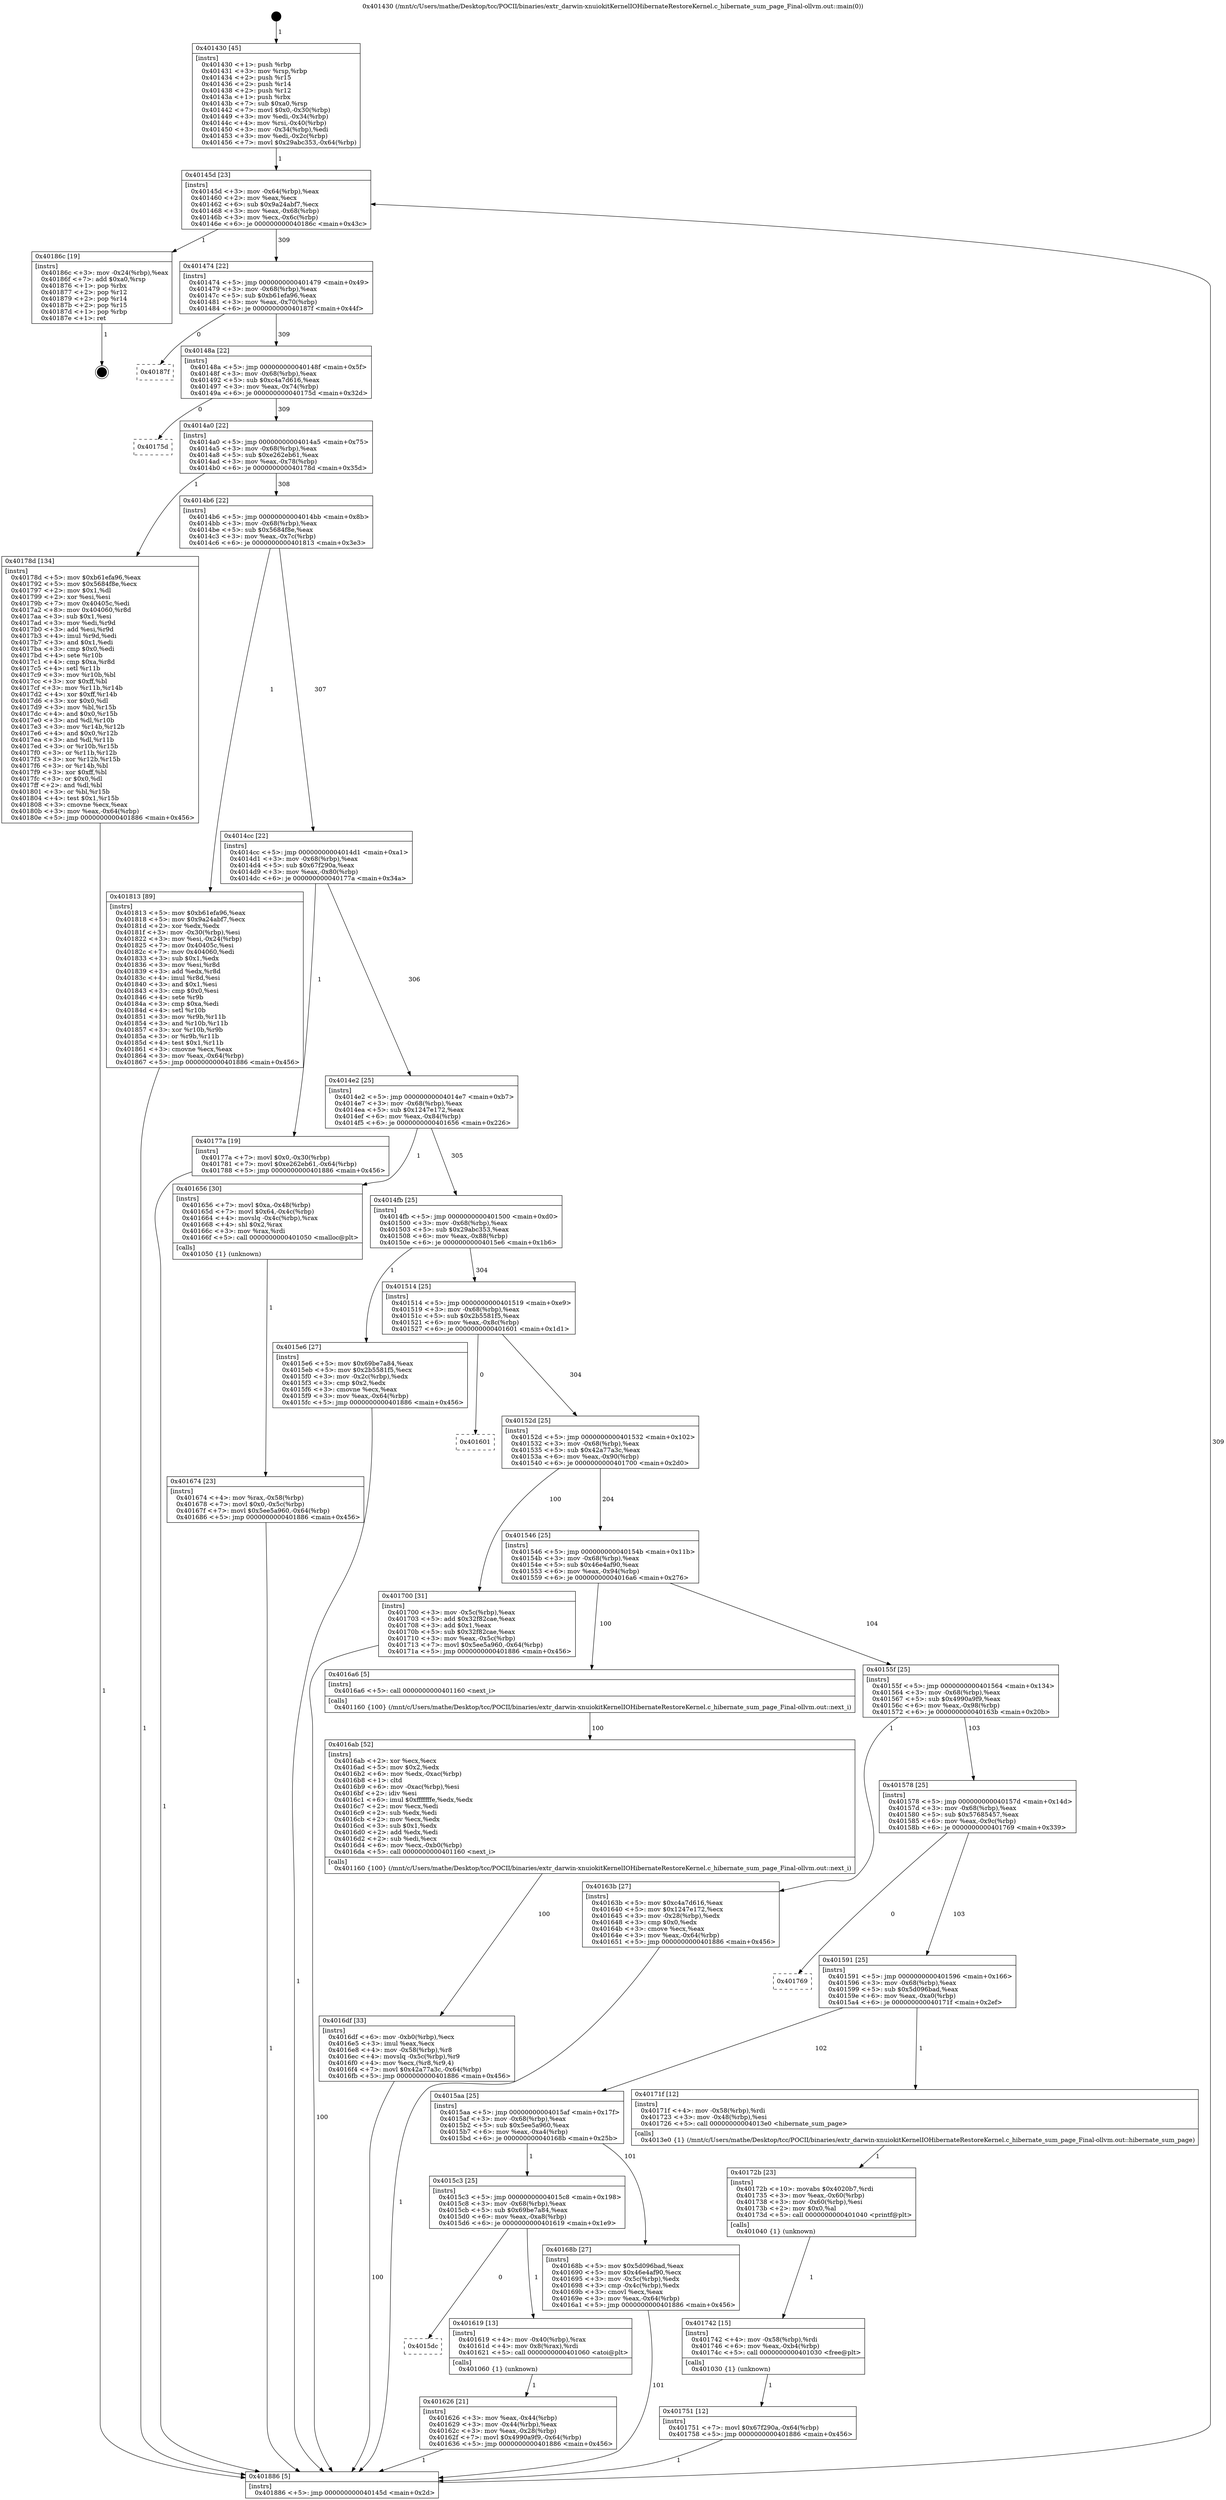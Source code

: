 digraph "0x401430" {
  label = "0x401430 (/mnt/c/Users/mathe/Desktop/tcc/POCII/binaries/extr_darwin-xnuiokitKernelIOHibernateRestoreKernel.c_hibernate_sum_page_Final-ollvm.out::main(0))"
  labelloc = "t"
  node[shape=record]

  Entry [label="",width=0.3,height=0.3,shape=circle,fillcolor=black,style=filled]
  "0x40145d" [label="{
     0x40145d [23]\l
     | [instrs]\l
     &nbsp;&nbsp;0x40145d \<+3\>: mov -0x64(%rbp),%eax\l
     &nbsp;&nbsp;0x401460 \<+2\>: mov %eax,%ecx\l
     &nbsp;&nbsp;0x401462 \<+6\>: sub $0x9a24abf7,%ecx\l
     &nbsp;&nbsp;0x401468 \<+3\>: mov %eax,-0x68(%rbp)\l
     &nbsp;&nbsp;0x40146b \<+3\>: mov %ecx,-0x6c(%rbp)\l
     &nbsp;&nbsp;0x40146e \<+6\>: je 000000000040186c \<main+0x43c\>\l
  }"]
  "0x40186c" [label="{
     0x40186c [19]\l
     | [instrs]\l
     &nbsp;&nbsp;0x40186c \<+3\>: mov -0x24(%rbp),%eax\l
     &nbsp;&nbsp;0x40186f \<+7\>: add $0xa0,%rsp\l
     &nbsp;&nbsp;0x401876 \<+1\>: pop %rbx\l
     &nbsp;&nbsp;0x401877 \<+2\>: pop %r12\l
     &nbsp;&nbsp;0x401879 \<+2\>: pop %r14\l
     &nbsp;&nbsp;0x40187b \<+2\>: pop %r15\l
     &nbsp;&nbsp;0x40187d \<+1\>: pop %rbp\l
     &nbsp;&nbsp;0x40187e \<+1\>: ret\l
  }"]
  "0x401474" [label="{
     0x401474 [22]\l
     | [instrs]\l
     &nbsp;&nbsp;0x401474 \<+5\>: jmp 0000000000401479 \<main+0x49\>\l
     &nbsp;&nbsp;0x401479 \<+3\>: mov -0x68(%rbp),%eax\l
     &nbsp;&nbsp;0x40147c \<+5\>: sub $0xb61efa96,%eax\l
     &nbsp;&nbsp;0x401481 \<+3\>: mov %eax,-0x70(%rbp)\l
     &nbsp;&nbsp;0x401484 \<+6\>: je 000000000040187f \<main+0x44f\>\l
  }"]
  Exit [label="",width=0.3,height=0.3,shape=circle,fillcolor=black,style=filled,peripheries=2]
  "0x40187f" [label="{
     0x40187f\l
  }", style=dashed]
  "0x40148a" [label="{
     0x40148a [22]\l
     | [instrs]\l
     &nbsp;&nbsp;0x40148a \<+5\>: jmp 000000000040148f \<main+0x5f\>\l
     &nbsp;&nbsp;0x40148f \<+3\>: mov -0x68(%rbp),%eax\l
     &nbsp;&nbsp;0x401492 \<+5\>: sub $0xc4a7d616,%eax\l
     &nbsp;&nbsp;0x401497 \<+3\>: mov %eax,-0x74(%rbp)\l
     &nbsp;&nbsp;0x40149a \<+6\>: je 000000000040175d \<main+0x32d\>\l
  }"]
  "0x401751" [label="{
     0x401751 [12]\l
     | [instrs]\l
     &nbsp;&nbsp;0x401751 \<+7\>: movl $0x67f290a,-0x64(%rbp)\l
     &nbsp;&nbsp;0x401758 \<+5\>: jmp 0000000000401886 \<main+0x456\>\l
  }"]
  "0x40175d" [label="{
     0x40175d\l
  }", style=dashed]
  "0x4014a0" [label="{
     0x4014a0 [22]\l
     | [instrs]\l
     &nbsp;&nbsp;0x4014a0 \<+5\>: jmp 00000000004014a5 \<main+0x75\>\l
     &nbsp;&nbsp;0x4014a5 \<+3\>: mov -0x68(%rbp),%eax\l
     &nbsp;&nbsp;0x4014a8 \<+5\>: sub $0xe262eb61,%eax\l
     &nbsp;&nbsp;0x4014ad \<+3\>: mov %eax,-0x78(%rbp)\l
     &nbsp;&nbsp;0x4014b0 \<+6\>: je 000000000040178d \<main+0x35d\>\l
  }"]
  "0x401742" [label="{
     0x401742 [15]\l
     | [instrs]\l
     &nbsp;&nbsp;0x401742 \<+4\>: mov -0x58(%rbp),%rdi\l
     &nbsp;&nbsp;0x401746 \<+6\>: mov %eax,-0xb4(%rbp)\l
     &nbsp;&nbsp;0x40174c \<+5\>: call 0000000000401030 \<free@plt\>\l
     | [calls]\l
     &nbsp;&nbsp;0x401030 \{1\} (unknown)\l
  }"]
  "0x40178d" [label="{
     0x40178d [134]\l
     | [instrs]\l
     &nbsp;&nbsp;0x40178d \<+5\>: mov $0xb61efa96,%eax\l
     &nbsp;&nbsp;0x401792 \<+5\>: mov $0x5684f8e,%ecx\l
     &nbsp;&nbsp;0x401797 \<+2\>: mov $0x1,%dl\l
     &nbsp;&nbsp;0x401799 \<+2\>: xor %esi,%esi\l
     &nbsp;&nbsp;0x40179b \<+7\>: mov 0x40405c,%edi\l
     &nbsp;&nbsp;0x4017a2 \<+8\>: mov 0x404060,%r8d\l
     &nbsp;&nbsp;0x4017aa \<+3\>: sub $0x1,%esi\l
     &nbsp;&nbsp;0x4017ad \<+3\>: mov %edi,%r9d\l
     &nbsp;&nbsp;0x4017b0 \<+3\>: add %esi,%r9d\l
     &nbsp;&nbsp;0x4017b3 \<+4\>: imul %r9d,%edi\l
     &nbsp;&nbsp;0x4017b7 \<+3\>: and $0x1,%edi\l
     &nbsp;&nbsp;0x4017ba \<+3\>: cmp $0x0,%edi\l
     &nbsp;&nbsp;0x4017bd \<+4\>: sete %r10b\l
     &nbsp;&nbsp;0x4017c1 \<+4\>: cmp $0xa,%r8d\l
     &nbsp;&nbsp;0x4017c5 \<+4\>: setl %r11b\l
     &nbsp;&nbsp;0x4017c9 \<+3\>: mov %r10b,%bl\l
     &nbsp;&nbsp;0x4017cc \<+3\>: xor $0xff,%bl\l
     &nbsp;&nbsp;0x4017cf \<+3\>: mov %r11b,%r14b\l
     &nbsp;&nbsp;0x4017d2 \<+4\>: xor $0xff,%r14b\l
     &nbsp;&nbsp;0x4017d6 \<+3\>: xor $0x0,%dl\l
     &nbsp;&nbsp;0x4017d9 \<+3\>: mov %bl,%r15b\l
     &nbsp;&nbsp;0x4017dc \<+4\>: and $0x0,%r15b\l
     &nbsp;&nbsp;0x4017e0 \<+3\>: and %dl,%r10b\l
     &nbsp;&nbsp;0x4017e3 \<+3\>: mov %r14b,%r12b\l
     &nbsp;&nbsp;0x4017e6 \<+4\>: and $0x0,%r12b\l
     &nbsp;&nbsp;0x4017ea \<+3\>: and %dl,%r11b\l
     &nbsp;&nbsp;0x4017ed \<+3\>: or %r10b,%r15b\l
     &nbsp;&nbsp;0x4017f0 \<+3\>: or %r11b,%r12b\l
     &nbsp;&nbsp;0x4017f3 \<+3\>: xor %r12b,%r15b\l
     &nbsp;&nbsp;0x4017f6 \<+3\>: or %r14b,%bl\l
     &nbsp;&nbsp;0x4017f9 \<+3\>: xor $0xff,%bl\l
     &nbsp;&nbsp;0x4017fc \<+3\>: or $0x0,%dl\l
     &nbsp;&nbsp;0x4017ff \<+2\>: and %dl,%bl\l
     &nbsp;&nbsp;0x401801 \<+3\>: or %bl,%r15b\l
     &nbsp;&nbsp;0x401804 \<+4\>: test $0x1,%r15b\l
     &nbsp;&nbsp;0x401808 \<+3\>: cmovne %ecx,%eax\l
     &nbsp;&nbsp;0x40180b \<+3\>: mov %eax,-0x64(%rbp)\l
     &nbsp;&nbsp;0x40180e \<+5\>: jmp 0000000000401886 \<main+0x456\>\l
  }"]
  "0x4014b6" [label="{
     0x4014b6 [22]\l
     | [instrs]\l
     &nbsp;&nbsp;0x4014b6 \<+5\>: jmp 00000000004014bb \<main+0x8b\>\l
     &nbsp;&nbsp;0x4014bb \<+3\>: mov -0x68(%rbp),%eax\l
     &nbsp;&nbsp;0x4014be \<+5\>: sub $0x5684f8e,%eax\l
     &nbsp;&nbsp;0x4014c3 \<+3\>: mov %eax,-0x7c(%rbp)\l
     &nbsp;&nbsp;0x4014c6 \<+6\>: je 0000000000401813 \<main+0x3e3\>\l
  }"]
  "0x40172b" [label="{
     0x40172b [23]\l
     | [instrs]\l
     &nbsp;&nbsp;0x40172b \<+10\>: movabs $0x4020b7,%rdi\l
     &nbsp;&nbsp;0x401735 \<+3\>: mov %eax,-0x60(%rbp)\l
     &nbsp;&nbsp;0x401738 \<+3\>: mov -0x60(%rbp),%esi\l
     &nbsp;&nbsp;0x40173b \<+2\>: mov $0x0,%al\l
     &nbsp;&nbsp;0x40173d \<+5\>: call 0000000000401040 \<printf@plt\>\l
     | [calls]\l
     &nbsp;&nbsp;0x401040 \{1\} (unknown)\l
  }"]
  "0x401813" [label="{
     0x401813 [89]\l
     | [instrs]\l
     &nbsp;&nbsp;0x401813 \<+5\>: mov $0xb61efa96,%eax\l
     &nbsp;&nbsp;0x401818 \<+5\>: mov $0x9a24abf7,%ecx\l
     &nbsp;&nbsp;0x40181d \<+2\>: xor %edx,%edx\l
     &nbsp;&nbsp;0x40181f \<+3\>: mov -0x30(%rbp),%esi\l
     &nbsp;&nbsp;0x401822 \<+3\>: mov %esi,-0x24(%rbp)\l
     &nbsp;&nbsp;0x401825 \<+7\>: mov 0x40405c,%esi\l
     &nbsp;&nbsp;0x40182c \<+7\>: mov 0x404060,%edi\l
     &nbsp;&nbsp;0x401833 \<+3\>: sub $0x1,%edx\l
     &nbsp;&nbsp;0x401836 \<+3\>: mov %esi,%r8d\l
     &nbsp;&nbsp;0x401839 \<+3\>: add %edx,%r8d\l
     &nbsp;&nbsp;0x40183c \<+4\>: imul %r8d,%esi\l
     &nbsp;&nbsp;0x401840 \<+3\>: and $0x1,%esi\l
     &nbsp;&nbsp;0x401843 \<+3\>: cmp $0x0,%esi\l
     &nbsp;&nbsp;0x401846 \<+4\>: sete %r9b\l
     &nbsp;&nbsp;0x40184a \<+3\>: cmp $0xa,%edi\l
     &nbsp;&nbsp;0x40184d \<+4\>: setl %r10b\l
     &nbsp;&nbsp;0x401851 \<+3\>: mov %r9b,%r11b\l
     &nbsp;&nbsp;0x401854 \<+3\>: and %r10b,%r11b\l
     &nbsp;&nbsp;0x401857 \<+3\>: xor %r10b,%r9b\l
     &nbsp;&nbsp;0x40185a \<+3\>: or %r9b,%r11b\l
     &nbsp;&nbsp;0x40185d \<+4\>: test $0x1,%r11b\l
     &nbsp;&nbsp;0x401861 \<+3\>: cmovne %ecx,%eax\l
     &nbsp;&nbsp;0x401864 \<+3\>: mov %eax,-0x64(%rbp)\l
     &nbsp;&nbsp;0x401867 \<+5\>: jmp 0000000000401886 \<main+0x456\>\l
  }"]
  "0x4014cc" [label="{
     0x4014cc [22]\l
     | [instrs]\l
     &nbsp;&nbsp;0x4014cc \<+5\>: jmp 00000000004014d1 \<main+0xa1\>\l
     &nbsp;&nbsp;0x4014d1 \<+3\>: mov -0x68(%rbp),%eax\l
     &nbsp;&nbsp;0x4014d4 \<+5\>: sub $0x67f290a,%eax\l
     &nbsp;&nbsp;0x4014d9 \<+3\>: mov %eax,-0x80(%rbp)\l
     &nbsp;&nbsp;0x4014dc \<+6\>: je 000000000040177a \<main+0x34a\>\l
  }"]
  "0x4016df" [label="{
     0x4016df [33]\l
     | [instrs]\l
     &nbsp;&nbsp;0x4016df \<+6\>: mov -0xb0(%rbp),%ecx\l
     &nbsp;&nbsp;0x4016e5 \<+3\>: imul %eax,%ecx\l
     &nbsp;&nbsp;0x4016e8 \<+4\>: mov -0x58(%rbp),%r8\l
     &nbsp;&nbsp;0x4016ec \<+4\>: movslq -0x5c(%rbp),%r9\l
     &nbsp;&nbsp;0x4016f0 \<+4\>: mov %ecx,(%r8,%r9,4)\l
     &nbsp;&nbsp;0x4016f4 \<+7\>: movl $0x42a77a3c,-0x64(%rbp)\l
     &nbsp;&nbsp;0x4016fb \<+5\>: jmp 0000000000401886 \<main+0x456\>\l
  }"]
  "0x40177a" [label="{
     0x40177a [19]\l
     | [instrs]\l
     &nbsp;&nbsp;0x40177a \<+7\>: movl $0x0,-0x30(%rbp)\l
     &nbsp;&nbsp;0x401781 \<+7\>: movl $0xe262eb61,-0x64(%rbp)\l
     &nbsp;&nbsp;0x401788 \<+5\>: jmp 0000000000401886 \<main+0x456\>\l
  }"]
  "0x4014e2" [label="{
     0x4014e2 [25]\l
     | [instrs]\l
     &nbsp;&nbsp;0x4014e2 \<+5\>: jmp 00000000004014e7 \<main+0xb7\>\l
     &nbsp;&nbsp;0x4014e7 \<+3\>: mov -0x68(%rbp),%eax\l
     &nbsp;&nbsp;0x4014ea \<+5\>: sub $0x1247e172,%eax\l
     &nbsp;&nbsp;0x4014ef \<+6\>: mov %eax,-0x84(%rbp)\l
     &nbsp;&nbsp;0x4014f5 \<+6\>: je 0000000000401656 \<main+0x226\>\l
  }"]
  "0x4016ab" [label="{
     0x4016ab [52]\l
     | [instrs]\l
     &nbsp;&nbsp;0x4016ab \<+2\>: xor %ecx,%ecx\l
     &nbsp;&nbsp;0x4016ad \<+5\>: mov $0x2,%edx\l
     &nbsp;&nbsp;0x4016b2 \<+6\>: mov %edx,-0xac(%rbp)\l
     &nbsp;&nbsp;0x4016b8 \<+1\>: cltd\l
     &nbsp;&nbsp;0x4016b9 \<+6\>: mov -0xac(%rbp),%esi\l
     &nbsp;&nbsp;0x4016bf \<+2\>: idiv %esi\l
     &nbsp;&nbsp;0x4016c1 \<+6\>: imul $0xfffffffe,%edx,%edx\l
     &nbsp;&nbsp;0x4016c7 \<+2\>: mov %ecx,%edi\l
     &nbsp;&nbsp;0x4016c9 \<+2\>: sub %edx,%edi\l
     &nbsp;&nbsp;0x4016cb \<+2\>: mov %ecx,%edx\l
     &nbsp;&nbsp;0x4016cd \<+3\>: sub $0x1,%edx\l
     &nbsp;&nbsp;0x4016d0 \<+2\>: add %edx,%edi\l
     &nbsp;&nbsp;0x4016d2 \<+2\>: sub %edi,%ecx\l
     &nbsp;&nbsp;0x4016d4 \<+6\>: mov %ecx,-0xb0(%rbp)\l
     &nbsp;&nbsp;0x4016da \<+5\>: call 0000000000401160 \<next_i\>\l
     | [calls]\l
     &nbsp;&nbsp;0x401160 \{100\} (/mnt/c/Users/mathe/Desktop/tcc/POCII/binaries/extr_darwin-xnuiokitKernelIOHibernateRestoreKernel.c_hibernate_sum_page_Final-ollvm.out::next_i)\l
  }"]
  "0x401656" [label="{
     0x401656 [30]\l
     | [instrs]\l
     &nbsp;&nbsp;0x401656 \<+7\>: movl $0xa,-0x48(%rbp)\l
     &nbsp;&nbsp;0x40165d \<+7\>: movl $0x64,-0x4c(%rbp)\l
     &nbsp;&nbsp;0x401664 \<+4\>: movslq -0x4c(%rbp),%rax\l
     &nbsp;&nbsp;0x401668 \<+4\>: shl $0x2,%rax\l
     &nbsp;&nbsp;0x40166c \<+3\>: mov %rax,%rdi\l
     &nbsp;&nbsp;0x40166f \<+5\>: call 0000000000401050 \<malloc@plt\>\l
     | [calls]\l
     &nbsp;&nbsp;0x401050 \{1\} (unknown)\l
  }"]
  "0x4014fb" [label="{
     0x4014fb [25]\l
     | [instrs]\l
     &nbsp;&nbsp;0x4014fb \<+5\>: jmp 0000000000401500 \<main+0xd0\>\l
     &nbsp;&nbsp;0x401500 \<+3\>: mov -0x68(%rbp),%eax\l
     &nbsp;&nbsp;0x401503 \<+5\>: sub $0x29abc353,%eax\l
     &nbsp;&nbsp;0x401508 \<+6\>: mov %eax,-0x88(%rbp)\l
     &nbsp;&nbsp;0x40150e \<+6\>: je 00000000004015e6 \<main+0x1b6\>\l
  }"]
  "0x401674" [label="{
     0x401674 [23]\l
     | [instrs]\l
     &nbsp;&nbsp;0x401674 \<+4\>: mov %rax,-0x58(%rbp)\l
     &nbsp;&nbsp;0x401678 \<+7\>: movl $0x0,-0x5c(%rbp)\l
     &nbsp;&nbsp;0x40167f \<+7\>: movl $0x5ee5a960,-0x64(%rbp)\l
     &nbsp;&nbsp;0x401686 \<+5\>: jmp 0000000000401886 \<main+0x456\>\l
  }"]
  "0x4015e6" [label="{
     0x4015e6 [27]\l
     | [instrs]\l
     &nbsp;&nbsp;0x4015e6 \<+5\>: mov $0x69be7a84,%eax\l
     &nbsp;&nbsp;0x4015eb \<+5\>: mov $0x2b5581f5,%ecx\l
     &nbsp;&nbsp;0x4015f0 \<+3\>: mov -0x2c(%rbp),%edx\l
     &nbsp;&nbsp;0x4015f3 \<+3\>: cmp $0x2,%edx\l
     &nbsp;&nbsp;0x4015f6 \<+3\>: cmovne %ecx,%eax\l
     &nbsp;&nbsp;0x4015f9 \<+3\>: mov %eax,-0x64(%rbp)\l
     &nbsp;&nbsp;0x4015fc \<+5\>: jmp 0000000000401886 \<main+0x456\>\l
  }"]
  "0x401514" [label="{
     0x401514 [25]\l
     | [instrs]\l
     &nbsp;&nbsp;0x401514 \<+5\>: jmp 0000000000401519 \<main+0xe9\>\l
     &nbsp;&nbsp;0x401519 \<+3\>: mov -0x68(%rbp),%eax\l
     &nbsp;&nbsp;0x40151c \<+5\>: sub $0x2b5581f5,%eax\l
     &nbsp;&nbsp;0x401521 \<+6\>: mov %eax,-0x8c(%rbp)\l
     &nbsp;&nbsp;0x401527 \<+6\>: je 0000000000401601 \<main+0x1d1\>\l
  }"]
  "0x401886" [label="{
     0x401886 [5]\l
     | [instrs]\l
     &nbsp;&nbsp;0x401886 \<+5\>: jmp 000000000040145d \<main+0x2d\>\l
  }"]
  "0x401430" [label="{
     0x401430 [45]\l
     | [instrs]\l
     &nbsp;&nbsp;0x401430 \<+1\>: push %rbp\l
     &nbsp;&nbsp;0x401431 \<+3\>: mov %rsp,%rbp\l
     &nbsp;&nbsp;0x401434 \<+2\>: push %r15\l
     &nbsp;&nbsp;0x401436 \<+2\>: push %r14\l
     &nbsp;&nbsp;0x401438 \<+2\>: push %r12\l
     &nbsp;&nbsp;0x40143a \<+1\>: push %rbx\l
     &nbsp;&nbsp;0x40143b \<+7\>: sub $0xa0,%rsp\l
     &nbsp;&nbsp;0x401442 \<+7\>: movl $0x0,-0x30(%rbp)\l
     &nbsp;&nbsp;0x401449 \<+3\>: mov %edi,-0x34(%rbp)\l
     &nbsp;&nbsp;0x40144c \<+4\>: mov %rsi,-0x40(%rbp)\l
     &nbsp;&nbsp;0x401450 \<+3\>: mov -0x34(%rbp),%edi\l
     &nbsp;&nbsp;0x401453 \<+3\>: mov %edi,-0x2c(%rbp)\l
     &nbsp;&nbsp;0x401456 \<+7\>: movl $0x29abc353,-0x64(%rbp)\l
  }"]
  "0x401626" [label="{
     0x401626 [21]\l
     | [instrs]\l
     &nbsp;&nbsp;0x401626 \<+3\>: mov %eax,-0x44(%rbp)\l
     &nbsp;&nbsp;0x401629 \<+3\>: mov -0x44(%rbp),%eax\l
     &nbsp;&nbsp;0x40162c \<+3\>: mov %eax,-0x28(%rbp)\l
     &nbsp;&nbsp;0x40162f \<+7\>: movl $0x4990a9f9,-0x64(%rbp)\l
     &nbsp;&nbsp;0x401636 \<+5\>: jmp 0000000000401886 \<main+0x456\>\l
  }"]
  "0x401601" [label="{
     0x401601\l
  }", style=dashed]
  "0x40152d" [label="{
     0x40152d [25]\l
     | [instrs]\l
     &nbsp;&nbsp;0x40152d \<+5\>: jmp 0000000000401532 \<main+0x102\>\l
     &nbsp;&nbsp;0x401532 \<+3\>: mov -0x68(%rbp),%eax\l
     &nbsp;&nbsp;0x401535 \<+5\>: sub $0x42a77a3c,%eax\l
     &nbsp;&nbsp;0x40153a \<+6\>: mov %eax,-0x90(%rbp)\l
     &nbsp;&nbsp;0x401540 \<+6\>: je 0000000000401700 \<main+0x2d0\>\l
  }"]
  "0x4015dc" [label="{
     0x4015dc\l
  }", style=dashed]
  "0x401700" [label="{
     0x401700 [31]\l
     | [instrs]\l
     &nbsp;&nbsp;0x401700 \<+3\>: mov -0x5c(%rbp),%eax\l
     &nbsp;&nbsp;0x401703 \<+5\>: add $0x32f82cae,%eax\l
     &nbsp;&nbsp;0x401708 \<+3\>: add $0x1,%eax\l
     &nbsp;&nbsp;0x40170b \<+5\>: sub $0x32f82cae,%eax\l
     &nbsp;&nbsp;0x401710 \<+3\>: mov %eax,-0x5c(%rbp)\l
     &nbsp;&nbsp;0x401713 \<+7\>: movl $0x5ee5a960,-0x64(%rbp)\l
     &nbsp;&nbsp;0x40171a \<+5\>: jmp 0000000000401886 \<main+0x456\>\l
  }"]
  "0x401546" [label="{
     0x401546 [25]\l
     | [instrs]\l
     &nbsp;&nbsp;0x401546 \<+5\>: jmp 000000000040154b \<main+0x11b\>\l
     &nbsp;&nbsp;0x40154b \<+3\>: mov -0x68(%rbp),%eax\l
     &nbsp;&nbsp;0x40154e \<+5\>: sub $0x46e4af90,%eax\l
     &nbsp;&nbsp;0x401553 \<+6\>: mov %eax,-0x94(%rbp)\l
     &nbsp;&nbsp;0x401559 \<+6\>: je 00000000004016a6 \<main+0x276\>\l
  }"]
  "0x401619" [label="{
     0x401619 [13]\l
     | [instrs]\l
     &nbsp;&nbsp;0x401619 \<+4\>: mov -0x40(%rbp),%rax\l
     &nbsp;&nbsp;0x40161d \<+4\>: mov 0x8(%rax),%rdi\l
     &nbsp;&nbsp;0x401621 \<+5\>: call 0000000000401060 \<atoi@plt\>\l
     | [calls]\l
     &nbsp;&nbsp;0x401060 \{1\} (unknown)\l
  }"]
  "0x4016a6" [label="{
     0x4016a6 [5]\l
     | [instrs]\l
     &nbsp;&nbsp;0x4016a6 \<+5\>: call 0000000000401160 \<next_i\>\l
     | [calls]\l
     &nbsp;&nbsp;0x401160 \{100\} (/mnt/c/Users/mathe/Desktop/tcc/POCII/binaries/extr_darwin-xnuiokitKernelIOHibernateRestoreKernel.c_hibernate_sum_page_Final-ollvm.out::next_i)\l
  }"]
  "0x40155f" [label="{
     0x40155f [25]\l
     | [instrs]\l
     &nbsp;&nbsp;0x40155f \<+5\>: jmp 0000000000401564 \<main+0x134\>\l
     &nbsp;&nbsp;0x401564 \<+3\>: mov -0x68(%rbp),%eax\l
     &nbsp;&nbsp;0x401567 \<+5\>: sub $0x4990a9f9,%eax\l
     &nbsp;&nbsp;0x40156c \<+6\>: mov %eax,-0x98(%rbp)\l
     &nbsp;&nbsp;0x401572 \<+6\>: je 000000000040163b \<main+0x20b\>\l
  }"]
  "0x4015c3" [label="{
     0x4015c3 [25]\l
     | [instrs]\l
     &nbsp;&nbsp;0x4015c3 \<+5\>: jmp 00000000004015c8 \<main+0x198\>\l
     &nbsp;&nbsp;0x4015c8 \<+3\>: mov -0x68(%rbp),%eax\l
     &nbsp;&nbsp;0x4015cb \<+5\>: sub $0x69be7a84,%eax\l
     &nbsp;&nbsp;0x4015d0 \<+6\>: mov %eax,-0xa8(%rbp)\l
     &nbsp;&nbsp;0x4015d6 \<+6\>: je 0000000000401619 \<main+0x1e9\>\l
  }"]
  "0x40163b" [label="{
     0x40163b [27]\l
     | [instrs]\l
     &nbsp;&nbsp;0x40163b \<+5\>: mov $0xc4a7d616,%eax\l
     &nbsp;&nbsp;0x401640 \<+5\>: mov $0x1247e172,%ecx\l
     &nbsp;&nbsp;0x401645 \<+3\>: mov -0x28(%rbp),%edx\l
     &nbsp;&nbsp;0x401648 \<+3\>: cmp $0x0,%edx\l
     &nbsp;&nbsp;0x40164b \<+3\>: cmove %ecx,%eax\l
     &nbsp;&nbsp;0x40164e \<+3\>: mov %eax,-0x64(%rbp)\l
     &nbsp;&nbsp;0x401651 \<+5\>: jmp 0000000000401886 \<main+0x456\>\l
  }"]
  "0x401578" [label="{
     0x401578 [25]\l
     | [instrs]\l
     &nbsp;&nbsp;0x401578 \<+5\>: jmp 000000000040157d \<main+0x14d\>\l
     &nbsp;&nbsp;0x40157d \<+3\>: mov -0x68(%rbp),%eax\l
     &nbsp;&nbsp;0x401580 \<+5\>: sub $0x57685457,%eax\l
     &nbsp;&nbsp;0x401585 \<+6\>: mov %eax,-0x9c(%rbp)\l
     &nbsp;&nbsp;0x40158b \<+6\>: je 0000000000401769 \<main+0x339\>\l
  }"]
  "0x40168b" [label="{
     0x40168b [27]\l
     | [instrs]\l
     &nbsp;&nbsp;0x40168b \<+5\>: mov $0x5d096bad,%eax\l
     &nbsp;&nbsp;0x401690 \<+5\>: mov $0x46e4af90,%ecx\l
     &nbsp;&nbsp;0x401695 \<+3\>: mov -0x5c(%rbp),%edx\l
     &nbsp;&nbsp;0x401698 \<+3\>: cmp -0x4c(%rbp),%edx\l
     &nbsp;&nbsp;0x40169b \<+3\>: cmovl %ecx,%eax\l
     &nbsp;&nbsp;0x40169e \<+3\>: mov %eax,-0x64(%rbp)\l
     &nbsp;&nbsp;0x4016a1 \<+5\>: jmp 0000000000401886 \<main+0x456\>\l
  }"]
  "0x401769" [label="{
     0x401769\l
  }", style=dashed]
  "0x401591" [label="{
     0x401591 [25]\l
     | [instrs]\l
     &nbsp;&nbsp;0x401591 \<+5\>: jmp 0000000000401596 \<main+0x166\>\l
     &nbsp;&nbsp;0x401596 \<+3\>: mov -0x68(%rbp),%eax\l
     &nbsp;&nbsp;0x401599 \<+5\>: sub $0x5d096bad,%eax\l
     &nbsp;&nbsp;0x40159e \<+6\>: mov %eax,-0xa0(%rbp)\l
     &nbsp;&nbsp;0x4015a4 \<+6\>: je 000000000040171f \<main+0x2ef\>\l
  }"]
  "0x4015aa" [label="{
     0x4015aa [25]\l
     | [instrs]\l
     &nbsp;&nbsp;0x4015aa \<+5\>: jmp 00000000004015af \<main+0x17f\>\l
     &nbsp;&nbsp;0x4015af \<+3\>: mov -0x68(%rbp),%eax\l
     &nbsp;&nbsp;0x4015b2 \<+5\>: sub $0x5ee5a960,%eax\l
     &nbsp;&nbsp;0x4015b7 \<+6\>: mov %eax,-0xa4(%rbp)\l
     &nbsp;&nbsp;0x4015bd \<+6\>: je 000000000040168b \<main+0x25b\>\l
  }"]
  "0x40171f" [label="{
     0x40171f [12]\l
     | [instrs]\l
     &nbsp;&nbsp;0x40171f \<+4\>: mov -0x58(%rbp),%rdi\l
     &nbsp;&nbsp;0x401723 \<+3\>: mov -0x48(%rbp),%esi\l
     &nbsp;&nbsp;0x401726 \<+5\>: call 00000000004013e0 \<hibernate_sum_page\>\l
     | [calls]\l
     &nbsp;&nbsp;0x4013e0 \{1\} (/mnt/c/Users/mathe/Desktop/tcc/POCII/binaries/extr_darwin-xnuiokitKernelIOHibernateRestoreKernel.c_hibernate_sum_page_Final-ollvm.out::hibernate_sum_page)\l
  }"]
  Entry -> "0x401430" [label=" 1"]
  "0x40145d" -> "0x40186c" [label=" 1"]
  "0x40145d" -> "0x401474" [label=" 309"]
  "0x40186c" -> Exit [label=" 1"]
  "0x401474" -> "0x40187f" [label=" 0"]
  "0x401474" -> "0x40148a" [label=" 309"]
  "0x401813" -> "0x401886" [label=" 1"]
  "0x40148a" -> "0x40175d" [label=" 0"]
  "0x40148a" -> "0x4014a0" [label=" 309"]
  "0x40178d" -> "0x401886" [label=" 1"]
  "0x4014a0" -> "0x40178d" [label=" 1"]
  "0x4014a0" -> "0x4014b6" [label=" 308"]
  "0x40177a" -> "0x401886" [label=" 1"]
  "0x4014b6" -> "0x401813" [label=" 1"]
  "0x4014b6" -> "0x4014cc" [label=" 307"]
  "0x401751" -> "0x401886" [label=" 1"]
  "0x4014cc" -> "0x40177a" [label=" 1"]
  "0x4014cc" -> "0x4014e2" [label=" 306"]
  "0x401742" -> "0x401751" [label=" 1"]
  "0x4014e2" -> "0x401656" [label=" 1"]
  "0x4014e2" -> "0x4014fb" [label=" 305"]
  "0x40172b" -> "0x401742" [label=" 1"]
  "0x4014fb" -> "0x4015e6" [label=" 1"]
  "0x4014fb" -> "0x401514" [label=" 304"]
  "0x4015e6" -> "0x401886" [label=" 1"]
  "0x401430" -> "0x40145d" [label=" 1"]
  "0x401886" -> "0x40145d" [label=" 309"]
  "0x40171f" -> "0x40172b" [label=" 1"]
  "0x401514" -> "0x401601" [label=" 0"]
  "0x401514" -> "0x40152d" [label=" 304"]
  "0x401700" -> "0x401886" [label=" 100"]
  "0x40152d" -> "0x401700" [label=" 100"]
  "0x40152d" -> "0x401546" [label=" 204"]
  "0x4016df" -> "0x401886" [label=" 100"]
  "0x401546" -> "0x4016a6" [label=" 100"]
  "0x401546" -> "0x40155f" [label=" 104"]
  "0x4016ab" -> "0x4016df" [label=" 100"]
  "0x40155f" -> "0x40163b" [label=" 1"]
  "0x40155f" -> "0x401578" [label=" 103"]
  "0x40168b" -> "0x401886" [label=" 101"]
  "0x401578" -> "0x401769" [label=" 0"]
  "0x401578" -> "0x401591" [label=" 103"]
  "0x401674" -> "0x401886" [label=" 1"]
  "0x401591" -> "0x40171f" [label=" 1"]
  "0x401591" -> "0x4015aa" [label=" 102"]
  "0x401656" -> "0x401674" [label=" 1"]
  "0x4015aa" -> "0x40168b" [label=" 101"]
  "0x4015aa" -> "0x4015c3" [label=" 1"]
  "0x4016a6" -> "0x4016ab" [label=" 100"]
  "0x4015c3" -> "0x401619" [label=" 1"]
  "0x4015c3" -> "0x4015dc" [label=" 0"]
  "0x401619" -> "0x401626" [label=" 1"]
  "0x401626" -> "0x401886" [label=" 1"]
  "0x40163b" -> "0x401886" [label=" 1"]
}
